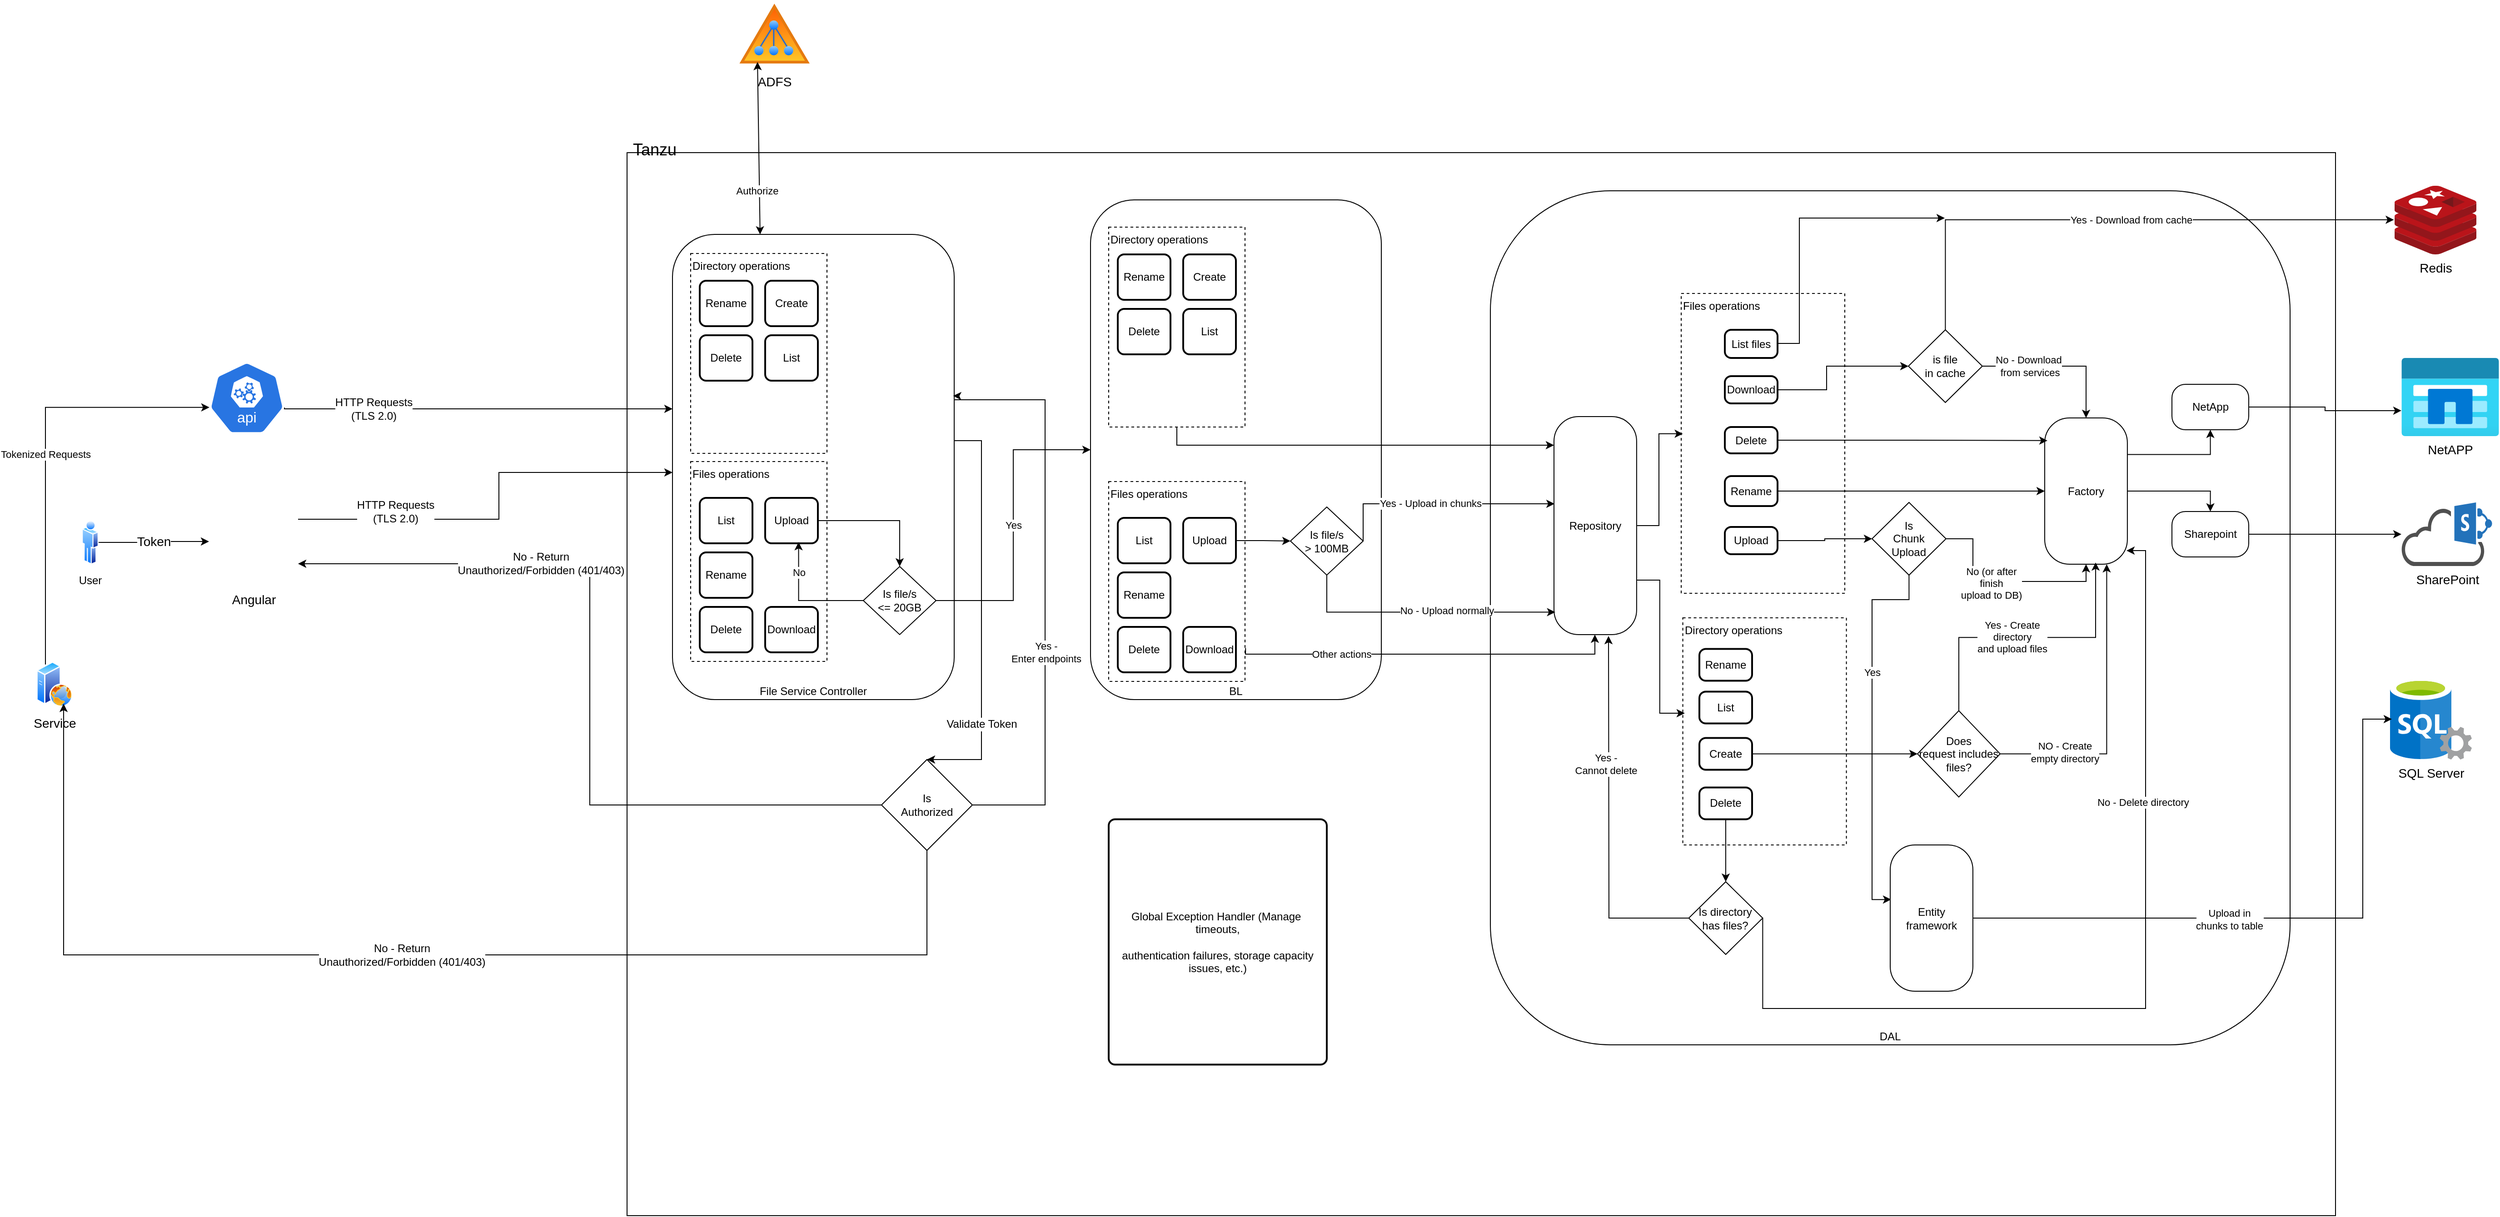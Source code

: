 <mxfile version="26.0.16">
  <diagram name="Page-1" id="DkCKMyg1tVyzqoW7HSBp">
    <mxGraphModel dx="2524" dy="746" grid="1" gridSize="10" guides="1" tooltips="1" connect="1" arrows="1" fold="1" page="1" pageScale="1" pageWidth="850" pageHeight="1100" math="0" shadow="0">
      <root>
        <mxCell id="0" />
        <mxCell id="1" parent="0" />
        <mxCell id="CK9umGI7x9kUIgqdE483-122" value="" style="rounded=0;whiteSpace=wrap;html=1;fillColor=none;" parent="1" vertex="1">
          <mxGeometry x="180" y="168" width="1880" height="1170" as="geometry" />
        </mxCell>
        <mxCell id="cBA7sRYi_IcgjNRqiYrO-47" value="BL" style="rounded=1;whiteSpace=wrap;html=1;verticalAlign=bottom;" parent="1" vertex="1">
          <mxGeometry x="690" y="220" width="320" height="550" as="geometry" />
        </mxCell>
        <mxCell id="cBA7sRYi_IcgjNRqiYrO-193" value="Files operations" style="rounded=0;whiteSpace=wrap;html=1;dashed=1;align=left;verticalAlign=top;" parent="1" vertex="1">
          <mxGeometry x="710" y="530" width="150" height="220" as="geometry" />
        </mxCell>
        <mxCell id="cBA7sRYi_IcgjNRqiYrO-1" value="&lt;font style=&quot;font-size: 14px;&quot;&gt;Redis&lt;/font&gt;" style="image;sketch=0;aspect=fixed;html=1;points=[];align=center;fontSize=12;image=img/lib/mscae/Cache_Redis_Product.svg;" parent="1" vertex="1">
          <mxGeometry x="2125" y="204.4" width="90" height="75.6" as="geometry" />
        </mxCell>
        <mxCell id="cBA7sRYi_IcgjNRqiYrO-2" value="&lt;font style=&quot;font-size: 14px;&quot;&gt;SQL Server&lt;/font&gt;" style="image;sketch=0;aspect=fixed;html=1;points=[];align=center;fontSize=12;image=img/lib/mscae/SQL_Servers.svg;" parent="1" vertex="1">
          <mxGeometry x="2120" y="746" width="90" height="90" as="geometry" />
        </mxCell>
        <mxCell id="cBA7sRYi_IcgjNRqiYrO-3" value="&lt;font style=&quot;font-size: 14px;&quot;&gt;SharePoint&lt;/font&gt;" style="sketch=0;pointerEvents=1;shadow=0;dashed=0;html=1;strokeColor=none;fillColor=#505050;labelPosition=center;verticalLabelPosition=bottom;outlineConnect=0;verticalAlign=top;align=center;shape=mxgraph.office.clouds.cloud_sharepoint;" parent="1" vertex="1">
          <mxGeometry x="2132.5" y="553" width="100" height="70" as="geometry" />
        </mxCell>
        <mxCell id="cBA7sRYi_IcgjNRqiYrO-4" value="&lt;font style=&quot;font-size: 14px;&quot;&gt;NetAPP&lt;/font&gt;" style="image;aspect=fixed;html=1;points=[];align=center;fontSize=12;image=img/lib/azure2/storage/Azure_NetApp_Files.svg;" parent="1" vertex="1">
          <mxGeometry x="2132.5" y="394" width="107.5" height="86" as="geometry" />
        </mxCell>
        <mxCell id="cBA7sRYi_IcgjNRqiYrO-5" value="&lt;font style=&quot;font-size: 14px;&quot;&gt;ADFS&lt;/font&gt;" style="image;aspect=fixed;perimeter=ellipsePerimeter;html=1;align=center;shadow=0;dashed=0;spacingTop=3;image=img/lib/active_directory/active_directory.svg;" parent="1" vertex="1">
          <mxGeometry x="300" width="84.71" height="72" as="geometry" />
        </mxCell>
        <mxCell id="CK9umGI7x9kUIgqdE483-131" style="edgeStyle=orthogonalEdgeStyle;rounded=0;orthogonalLoop=1;jettySize=auto;html=1;exitX=1;exitY=0.25;exitDx=0;exitDy=0;" parent="1" source="cBA7sRYi_IcgjNRqiYrO-6" target="cBA7sRYi_IcgjNRqiYrO-28" edge="1">
          <mxGeometry relative="1" as="geometry">
            <Array as="points">
              <mxPoint x="39" y="572" />
              <mxPoint x="39" y="520" />
            </Array>
          </mxGeometry>
        </mxCell>
        <mxCell id="CK9umGI7x9kUIgqdE483-132" value="&lt;span style=&quot;font-size: 12px;&quot;&gt;HTTP Requests&lt;/span&gt;&lt;br style=&quot;font-size: 12px;&quot;&gt;&lt;span style=&quot;font-size: 12px;&quot;&gt;(TLS 2.0)&lt;/span&gt;" style="edgeLabel;html=1;align=center;verticalAlign=middle;resizable=0;points=[];" parent="CK9umGI7x9kUIgqdE483-131" vertex="1" connectable="0">
          <mxGeometry x="-0.664" y="2" relative="1" as="geometry">
            <mxPoint x="29" y="-7" as="offset" />
          </mxGeometry>
        </mxCell>
        <mxCell id="cBA7sRYi_IcgjNRqiYrO-6" value="&lt;font style=&quot;font-size: 14px;&quot;&gt;Angular&lt;/font&gt;" style="shape=image;html=1;verticalAlign=top;verticalLabelPosition=bottom;labelBackgroundColor=#ffffff;imageAspect=0;aspect=fixed;image=https://cdn0.iconfinder.com/data/icons/long-shadow-web-icons/512/angular-symbol-128.png" parent="1" vertex="1">
          <mxGeometry x="-280" y="547" width="98" height="98" as="geometry" />
        </mxCell>
        <mxCell id="cBA7sRYi_IcgjNRqiYrO-17" value="&lt;font style=&quot;font-size: 14px;&quot;&gt;Token&lt;/font&gt;" style="edgeStyle=orthogonalEdgeStyle;rounded=0;orthogonalLoop=1;jettySize=auto;html=1;" parent="1" source="cBA7sRYi_IcgjNRqiYrO-13" target="cBA7sRYi_IcgjNRqiYrO-6" edge="1">
          <mxGeometry relative="1" as="geometry" />
        </mxCell>
        <mxCell id="cBA7sRYi_IcgjNRqiYrO-13" value="User" style="image;aspect=fixed;perimeter=ellipsePerimeter;html=1;align=center;shadow=0;dashed=0;spacingTop=3;image=img/lib/active_directory/user.svg;" parent="1" vertex="1">
          <mxGeometry x="-420" y="572" width="18.5" height="50" as="geometry" />
        </mxCell>
        <mxCell id="cBA7sRYi_IcgjNRqiYrO-24" value="&lt;font style=&quot;font-size: 14px;&quot;&gt;Service&lt;/font&gt;" style="image;aspect=fixed;perimeter=ellipsePerimeter;html=1;align=center;shadow=0;dashed=0;spacingTop=3;image=img/lib/active_directory/web_server.svg;" parent="1" vertex="1">
          <mxGeometry x="-470" y="728" width="40" height="50" as="geometry" />
        </mxCell>
        <mxCell id="cBA7sRYi_IcgjNRqiYrO-45" value="&lt;font style=&quot;font-size: 12px;&quot;&gt;Validate Token&lt;/font&gt;" style="edgeStyle=orthogonalEdgeStyle;rounded=0;orthogonalLoop=1;jettySize=auto;html=1;exitX=1;exitY=0.5;exitDx=0;exitDy=0;entryX=0.5;entryY=0;entryDx=0;entryDy=0;" parent="1" source="cBA7sRYi_IcgjNRqiYrO-28" target="cBA7sRYi_IcgjNRqiYrO-43" edge="1">
          <mxGeometry x="0.579" relative="1" as="geometry">
            <Array as="points">
              <mxPoint x="570" y="485" />
              <mxPoint x="570" y="836" />
            </Array>
            <mxPoint as="offset" />
          </mxGeometry>
        </mxCell>
        <mxCell id="cBA7sRYi_IcgjNRqiYrO-28" value="File Service Controller" style="rounded=1;whiteSpace=wrap;html=1;verticalAlign=bottom;" parent="1" vertex="1">
          <mxGeometry x="230" y="258" width="310" height="512" as="geometry" />
        </mxCell>
        <mxCell id="cBA7sRYi_IcgjNRqiYrO-39" value="Authorize" style="endArrow=classic;startArrow=classic;html=1;rounded=0;entryX=0.25;entryY=1;entryDx=0;entryDy=0;exitX=0.311;exitY=0;exitDx=0;exitDy=0;exitPerimeter=0;" parent="1" source="cBA7sRYi_IcgjNRqiYrO-28" target="cBA7sRYi_IcgjNRqiYrO-5" edge="1">
          <mxGeometry x="-0.494" y="3" width="50" height="50" relative="1" as="geometry">
            <mxPoint x="420" y="390" as="sourcePoint" />
            <mxPoint x="470" y="340" as="targetPoint" />
            <mxPoint as="offset" />
          </mxGeometry>
        </mxCell>
        <mxCell id="cBA7sRYi_IcgjNRqiYrO-51" style="edgeStyle=orthogonalEdgeStyle;rounded=0;orthogonalLoop=1;jettySize=auto;html=1;exitX=0.5;exitY=1;exitDx=0;exitDy=0;" parent="1" source="cBA7sRYi_IcgjNRqiYrO-43" target="cBA7sRYi_IcgjNRqiYrO-24" edge="1">
          <mxGeometry relative="1" as="geometry">
            <Array as="points">
              <mxPoint x="510" y="1051" />
              <mxPoint x="-440" y="1051" />
            </Array>
            <mxPoint x="530" y="950.5" as="sourcePoint" />
            <mxPoint x="-440" y="988.5" as="targetPoint" />
          </mxGeometry>
        </mxCell>
        <mxCell id="cBA7sRYi_IcgjNRqiYrO-52" value="&lt;font style=&quot;font-size: 12px;&quot;&gt;No - Return &lt;br&gt;Unauthorized/Forbidden (401/403)&lt;/font&gt;" style="edgeLabel;html=1;align=center;verticalAlign=middle;resizable=0;points=[];" parent="cBA7sRYi_IcgjNRqiYrO-51" vertex="1" connectable="0">
          <mxGeometry x="-0.086" relative="1" as="geometry">
            <mxPoint x="-80" as="offset" />
          </mxGeometry>
        </mxCell>
        <mxCell id="cBA7sRYi_IcgjNRqiYrO-113" style="edgeStyle=orthogonalEdgeStyle;rounded=0;orthogonalLoop=1;jettySize=auto;html=1;exitX=1;exitY=0.5;exitDx=0;exitDy=0;entryX=0.996;entryY=0.347;entryDx=0;entryDy=0;entryPerimeter=0;" parent="1" source="cBA7sRYi_IcgjNRqiYrO-43" target="cBA7sRYi_IcgjNRqiYrO-28" edge="1">
          <mxGeometry relative="1" as="geometry">
            <Array as="points">
              <mxPoint x="640" y="886" />
              <mxPoint x="640" y="440" />
              <mxPoint x="540" y="440" />
              <mxPoint x="540" y="436" />
            </Array>
          </mxGeometry>
        </mxCell>
        <mxCell id="cBA7sRYi_IcgjNRqiYrO-114" value="Yes - &lt;br&gt;Enter endpoints" style="edgeLabel;html=1;align=center;verticalAlign=middle;resizable=0;points=[];" parent="cBA7sRYi_IcgjNRqiYrO-113" vertex="1" connectable="0">
          <mxGeometry x="-0.214" y="-1" relative="1" as="geometry">
            <mxPoint as="offset" />
          </mxGeometry>
        </mxCell>
        <mxCell id="CK9umGI7x9kUIgqdE483-129" style="edgeStyle=orthogonalEdgeStyle;rounded=0;orthogonalLoop=1;jettySize=auto;html=1;exitX=0;exitY=0.5;exitDx=0;exitDy=0;entryX=1;entryY=0.75;entryDx=0;entryDy=0;" parent="1" source="cBA7sRYi_IcgjNRqiYrO-43" target="cBA7sRYi_IcgjNRqiYrO-6" edge="1">
          <mxGeometry relative="1" as="geometry" />
        </mxCell>
        <mxCell id="CK9umGI7x9kUIgqdE483-130" value="&lt;span style=&quot;font-size: 12px;&quot;&gt;No - Return&lt;/span&gt;&lt;br style=&quot;font-size: 12px;&quot;&gt;&lt;span style=&quot;font-size: 12px;&quot;&gt;Unauthorized/Forbidden (401/403)&lt;/span&gt;" style="edgeLabel;html=1;align=center;verticalAlign=middle;resizable=0;points=[];" parent="CK9umGI7x9kUIgqdE483-129" vertex="1" connectable="0">
          <mxGeometry x="0.403" y="5" relative="1" as="geometry">
            <mxPoint x="-4" y="-6" as="offset" />
          </mxGeometry>
        </mxCell>
        <mxCell id="cBA7sRYi_IcgjNRqiYrO-43" value="Is &lt;br&gt;Authorized" style="rhombus;whiteSpace=wrap;html=1;" parent="1" vertex="1">
          <mxGeometry x="460" y="836" width="100" height="100" as="geometry" />
        </mxCell>
        <mxCell id="cBA7sRYi_IcgjNRqiYrO-59" value="DAL" style="rounded=1;whiteSpace=wrap;html=1;verticalAlign=bottom;" parent="1" vertex="1">
          <mxGeometry x="1130" y="210" width="880" height="940" as="geometry" />
        </mxCell>
        <mxCell id="cBA7sRYi_IcgjNRqiYrO-63" style="edgeStyle=orthogonalEdgeStyle;rounded=0;orthogonalLoop=1;jettySize=auto;html=1;exitX=0;exitY=0.5;exitDx=0;exitDy=0;entryX=0.5;entryY=1;entryDx=0;entryDy=0;" parent="1" edge="1">
          <mxGeometry relative="1" as="geometry">
            <mxPoint x="879.04" y="650" as="sourcePoint" />
          </mxGeometry>
        </mxCell>
        <mxCell id="cBA7sRYi_IcgjNRqiYrO-65" style="edgeStyle=orthogonalEdgeStyle;rounded=0;orthogonalLoop=1;jettySize=auto;html=1;" parent="1" edge="1">
          <mxGeometry relative="1" as="geometry">
            <mxPoint x="970" y="650.034" as="sourcePoint" />
            <Array as="points">
              <mxPoint x="1015" y="650" />
            </Array>
          </mxGeometry>
        </mxCell>
        <mxCell id="cBA7sRYi_IcgjNRqiYrO-75" style="edgeStyle=orthogonalEdgeStyle;rounded=0;orthogonalLoop=1;jettySize=auto;html=1;entryX=1;entryY=0.5;entryDx=0;entryDy=0;" parent="1" edge="1">
          <mxGeometry relative="1" as="geometry">
            <mxPoint x="1015.517" y="539" as="sourcePoint" />
          </mxGeometry>
        </mxCell>
        <mxCell id="cBA7sRYi_IcgjNRqiYrO-76" style="edgeStyle=orthogonalEdgeStyle;rounded=0;orthogonalLoop=1;jettySize=auto;html=1;entryX=0;entryY=0.5;entryDx=0;entryDy=0;" parent="1" edge="1">
          <mxGeometry relative="1" as="geometry">
            <mxPoint x="833.586" y="539" as="sourcePoint" />
          </mxGeometry>
        </mxCell>
        <mxCell id="cBA7sRYi_IcgjNRqiYrO-69" style="edgeStyle=orthogonalEdgeStyle;rounded=0;orthogonalLoop=1;jettySize=auto;html=1;exitX=0.995;exitY=0.63;exitDx=0;exitDy=0;exitPerimeter=0;" parent="1" source="cBA7sRYi_IcgjNRqiYrO-72" target="cBA7sRYi_IcgjNRqiYrO-28" edge="1">
          <mxGeometry relative="1" as="geometry">
            <mxPoint x="153.2" y="460.862" as="sourcePoint" />
            <Array as="points">
              <mxPoint x="-197" y="450" />
            </Array>
          </mxGeometry>
        </mxCell>
        <mxCell id="cBA7sRYi_IcgjNRqiYrO-71" value="&lt;span style=&quot;font-size: 12px;&quot;&gt;HTTP Requests &lt;br&gt;(TLS 2.0)&lt;/span&gt;" style="edgeLabel;html=1;align=center;verticalAlign=middle;resizable=0;points=[];" parent="cBA7sRYi_IcgjNRqiYrO-69" vertex="1" connectable="0">
          <mxGeometry x="-0.276" relative="1" as="geometry">
            <mxPoint x="-56" as="offset" />
          </mxGeometry>
        </mxCell>
        <mxCell id="cBA7sRYi_IcgjNRqiYrO-70" value="Tokenized Requests" style="edgeStyle=orthogonalEdgeStyle;rounded=0;orthogonalLoop=1;jettySize=auto;html=1;entryX=0.005;entryY=0.63;entryDx=0;entryDy=0;entryPerimeter=0;" parent="1" source="cBA7sRYi_IcgjNRqiYrO-24" target="cBA7sRYi_IcgjNRqiYrO-72" edge="1">
          <mxGeometry relative="1" as="geometry">
            <mxPoint x="-230" y="448.016" as="targetPoint" />
            <Array as="points">
              <mxPoint x="-460" y="448" />
            </Array>
          </mxGeometry>
        </mxCell>
        <mxCell id="cBA7sRYi_IcgjNRqiYrO-72" value="" style="aspect=fixed;sketch=0;html=1;dashed=0;whitespace=wrap;verticalLabelPosition=bottom;verticalAlign=top;fillColor=#2875E2;strokeColor=#ffffff;points=[[0.005,0.63,0],[0.1,0.2,0],[0.9,0.2,0],[0.5,0,0],[0.995,0.63,0],[0.72,0.99,0],[0.5,1,0],[0.28,0.99,0]];shape=mxgraph.kubernetes.icon2;kubernetesLabel=1;prIcon=api" parent="1" vertex="1">
          <mxGeometry x="-280" y="398" width="83.33" height="80" as="geometry" />
        </mxCell>
        <mxCell id="cBA7sRYi_IcgjNRqiYrO-237" style="edgeStyle=orthogonalEdgeStyle;rounded=0;orthogonalLoop=1;jettySize=auto;html=1;entryX=0;entryY=0.5;entryDx=0;entryDy=0;" parent="1" source="cBA7sRYi_IcgjNRqiYrO-95" target="cBA7sRYi_IcgjNRqiYrO-99" edge="1">
          <mxGeometry relative="1" as="geometry" />
        </mxCell>
        <mxCell id="cBA7sRYi_IcgjNRqiYrO-95" value="Upload" style="rounded=1;whiteSpace=wrap;html=1;absoluteArcSize=1;arcSize=14;strokeWidth=2;" parent="1" vertex="1">
          <mxGeometry x="792" y="570" width="58" height="50" as="geometry" />
        </mxCell>
        <mxCell id="cBA7sRYi_IcgjNRqiYrO-196" style="edgeStyle=orthogonalEdgeStyle;rounded=0;orthogonalLoop=1;jettySize=auto;html=1;exitX=1;exitY=0.5;exitDx=0;exitDy=0;entryX=0.007;entryY=0.4;entryDx=0;entryDy=0;entryPerimeter=0;" parent="1" source="cBA7sRYi_IcgjNRqiYrO-99" target="cBA7sRYi_IcgjNRqiYrO-111" edge="1">
          <mxGeometry relative="1" as="geometry">
            <Array as="points">
              <mxPoint x="1201" y="554" />
            </Array>
          </mxGeometry>
        </mxCell>
        <mxCell id="cBA7sRYi_IcgjNRqiYrO-197" value="Yes - Upload in chunks" style="edgeLabel;html=1;align=center;verticalAlign=middle;resizable=0;points=[];" parent="cBA7sRYi_IcgjNRqiYrO-196" vertex="1" connectable="0">
          <mxGeometry x="-0.526" y="2" relative="1" as="geometry">
            <mxPoint x="55" y="1" as="offset" />
          </mxGeometry>
        </mxCell>
        <mxCell id="cBA7sRYi_IcgjNRqiYrO-99" value="Is file/s &lt;br&gt;&amp;gt; 100MB" style="rhombus;whiteSpace=wrap;html=1;" parent="1" vertex="1">
          <mxGeometry x="910" y="558" width="80" height="75" as="geometry" />
        </mxCell>
        <mxCell id="cBA7sRYi_IcgjNRqiYrO-103" value="&lt;font style=&quot;font-size: 18px;&quot;&gt;Tanzu&lt;/font&gt;" style="text;html=1;align=center;verticalAlign=middle;resizable=0;points=[];autosize=1;strokeColor=none;fillColor=none;" parent="1" vertex="1">
          <mxGeometry x="175" y="145" width="70" height="40" as="geometry" />
        </mxCell>
        <mxCell id="cBA7sRYi_IcgjNRqiYrO-111" value="Repository" style="rounded=1;whiteSpace=wrap;html=1;arcSize=30;" parent="1" vertex="1">
          <mxGeometry x="1200" y="458.5" width="90.96" height="240" as="geometry" />
        </mxCell>
        <mxCell id="cBA7sRYi_IcgjNRqiYrO-123" value="Download" style="rounded=1;whiteSpace=wrap;html=1;absoluteArcSize=1;arcSize=14;strokeWidth=2;" parent="1" vertex="1">
          <mxGeometry x="792" y="690" width="58" height="50" as="geometry" />
        </mxCell>
        <mxCell id="cBA7sRYi_IcgjNRqiYrO-124" value="List" style="rounded=1;whiteSpace=wrap;html=1;absoluteArcSize=1;arcSize=14;strokeWidth=2;" parent="1" vertex="1">
          <mxGeometry x="720" y="570" width="58" height="50" as="geometry" />
        </mxCell>
        <mxCell id="cBA7sRYi_IcgjNRqiYrO-125" value="Rename" style="rounded=1;whiteSpace=wrap;html=1;absoluteArcSize=1;arcSize=14;strokeWidth=2;" parent="1" vertex="1">
          <mxGeometry x="720" y="630" width="58" height="50" as="geometry" />
        </mxCell>
        <mxCell id="cBA7sRYi_IcgjNRqiYrO-126" value="Delete" style="rounded=1;whiteSpace=wrap;html=1;absoluteArcSize=1;arcSize=14;strokeWidth=2;" parent="1" vertex="1">
          <mxGeometry x="720" y="690" width="58" height="50" as="geometry" />
        </mxCell>
        <mxCell id="cBA7sRYi_IcgjNRqiYrO-129" style="edgeStyle=orthogonalEdgeStyle;rounded=0;orthogonalLoop=1;jettySize=auto;html=1;exitX=1.004;exitY=0.833;exitDx=0;exitDy=0;exitPerimeter=0;" parent="1" source="cBA7sRYi_IcgjNRqiYrO-193" target="cBA7sRYi_IcgjNRqiYrO-111" edge="1">
          <mxGeometry relative="1" as="geometry">
            <mxPoint x="970" y="740" as="sourcePoint" />
            <mxPoint x="1160" y="680" as="targetPoint" />
            <Array as="points">
              <mxPoint x="861" y="720" />
              <mxPoint x="1245" y="720" />
            </Array>
          </mxGeometry>
        </mxCell>
        <mxCell id="cBA7sRYi_IcgjNRqiYrO-130" value="Other actions" style="edgeLabel;html=1;align=center;verticalAlign=middle;resizable=0;points=[];" parent="cBA7sRYi_IcgjNRqiYrO-129" vertex="1" connectable="0">
          <mxGeometry x="-0.589" y="-1" relative="1" as="geometry">
            <mxPoint x="27" y="-1" as="offset" />
          </mxGeometry>
        </mxCell>
        <mxCell id="cBA7sRYi_IcgjNRqiYrO-240" style="edgeStyle=orthogonalEdgeStyle;rounded=0;orthogonalLoop=1;jettySize=auto;html=1;" parent="1" source="cBA7sRYi_IcgjNRqiYrO-200" target="cBA7sRYi_IcgjNRqiYrO-111" edge="1">
          <mxGeometry relative="1" as="geometry">
            <Array as="points">
              <mxPoint x="785" y="490" />
            </Array>
          </mxGeometry>
        </mxCell>
        <mxCell id="cBA7sRYi_IcgjNRqiYrO-200" value="Directory operations" style="rounded=0;whiteSpace=wrap;html=1;dashed=1;align=left;verticalAlign=top;" parent="1" vertex="1">
          <mxGeometry x="710" y="250" width="150" height="220" as="geometry" />
        </mxCell>
        <mxCell id="cBA7sRYi_IcgjNRqiYrO-201" value="Create" style="rounded=1;whiteSpace=wrap;html=1;absoluteArcSize=1;arcSize=14;strokeWidth=2;" parent="1" vertex="1">
          <mxGeometry x="792" y="280" width="58" height="50" as="geometry" />
        </mxCell>
        <mxCell id="cBA7sRYi_IcgjNRqiYrO-203" value="List" style="rounded=1;whiteSpace=wrap;html=1;absoluteArcSize=1;arcSize=14;strokeWidth=2;" parent="1" vertex="1">
          <mxGeometry x="792" y="340" width="58" height="50" as="geometry" />
        </mxCell>
        <mxCell id="cBA7sRYi_IcgjNRqiYrO-204" value="Rename" style="rounded=1;whiteSpace=wrap;html=1;absoluteArcSize=1;arcSize=14;strokeWidth=2;" parent="1" vertex="1">
          <mxGeometry x="720" y="280" width="58" height="50" as="geometry" />
        </mxCell>
        <mxCell id="cBA7sRYi_IcgjNRqiYrO-205" value="Delete" style="rounded=1;whiteSpace=wrap;html=1;absoluteArcSize=1;arcSize=14;strokeWidth=2;" parent="1" vertex="1">
          <mxGeometry x="720" y="340" width="58" height="50" as="geometry" />
        </mxCell>
        <mxCell id="CK9umGI7x9kUIgqdE483-1" value="Global Exception Handler (Manage&amp;nbsp; timeouts,&lt;br/&gt;&lt;br&gt;authentication failures, storage capacity issues, etc.)" style="rounded=1;whiteSpace=wrap;html=1;absoluteArcSize=1;arcSize=14;strokeWidth=2;" parent="1" vertex="1">
          <mxGeometry x="710" y="901.75" width="240" height="270" as="geometry" />
        </mxCell>
        <mxCell id="CK9umGI7x9kUIgqdE483-50" style="edgeStyle=orthogonalEdgeStyle;rounded=0;orthogonalLoop=1;jettySize=auto;html=1;exitX=0.5;exitY=1;exitDx=0;exitDy=0;entryX=0.015;entryY=0.897;entryDx=0;entryDy=0;entryPerimeter=0;" parent="1" source="cBA7sRYi_IcgjNRqiYrO-99" target="cBA7sRYi_IcgjNRqiYrO-111" edge="1">
          <mxGeometry relative="1" as="geometry">
            <Array as="points">
              <mxPoint x="950" y="674" />
            </Array>
          </mxGeometry>
        </mxCell>
        <mxCell id="CK9umGI7x9kUIgqdE483-51" value="No - Upload normally" style="edgeLabel;html=1;align=center;verticalAlign=middle;resizable=0;points=[];" parent="CK9umGI7x9kUIgqdE483-50" vertex="1" connectable="0">
          <mxGeometry x="0.182" y="2" relative="1" as="geometry">
            <mxPoint as="offset" />
          </mxGeometry>
        </mxCell>
        <mxCell id="CK9umGI7x9kUIgqdE483-52" value="Directory operations" style="rounded=0;whiteSpace=wrap;html=1;dashed=1;align=left;verticalAlign=top;" parent="1" vertex="1">
          <mxGeometry x="1341.78" y="680" width="180" height="250" as="geometry" />
        </mxCell>
        <mxCell id="CK9umGI7x9kUIgqdE483-110" style="edgeStyle=orthogonalEdgeStyle;rounded=0;orthogonalLoop=1;jettySize=auto;html=1;exitX=1;exitY=0.5;exitDx=0;exitDy=0;entryX=0;entryY=0.5;entryDx=0;entryDy=0;" parent="1" source="CK9umGI7x9kUIgqdE483-53" target="CK9umGI7x9kUIgqdE483-109" edge="1">
          <mxGeometry relative="1" as="geometry" />
        </mxCell>
        <mxCell id="CK9umGI7x9kUIgqdE483-53" value="Create" style="rounded=1;whiteSpace=wrap;html=1;absoluteArcSize=1;arcSize=14;strokeWidth=2;flipV=0;flipH=1;" parent="1" vertex="1">
          <mxGeometry x="1359.99" y="812.25" width="58" height="35" as="geometry" />
        </mxCell>
        <mxCell id="CK9umGI7x9kUIgqdE483-54" value="List" style="rounded=1;whiteSpace=wrap;html=1;absoluteArcSize=1;arcSize=14;strokeWidth=2;flipV=1;flipH=1;" parent="1" vertex="1">
          <mxGeometry x="1359.99" y="761.25" width="58" height="35" as="geometry" />
        </mxCell>
        <mxCell id="CK9umGI7x9kUIgqdE483-55" value="Rename" style="rounded=1;whiteSpace=wrap;html=1;absoluteArcSize=1;arcSize=14;strokeWidth=2;flipV=1;flipH=1;" parent="1" vertex="1">
          <mxGeometry x="1359.99" y="714.25" width="58" height="35" as="geometry" />
        </mxCell>
        <mxCell id="CK9umGI7x9kUIgqdE483-117" style="edgeStyle=orthogonalEdgeStyle;rounded=0;orthogonalLoop=1;jettySize=auto;html=1;exitX=0.5;exitY=1;exitDx=0;exitDy=0;entryX=0.5;entryY=0;entryDx=0;entryDy=0;" parent="1" source="CK9umGI7x9kUIgqdE483-56" target="CK9umGI7x9kUIgqdE483-115" edge="1">
          <mxGeometry relative="1" as="geometry" />
        </mxCell>
        <mxCell id="CK9umGI7x9kUIgqdE483-56" value="Delete" style="rounded=1;whiteSpace=wrap;html=1;absoluteArcSize=1;arcSize=14;strokeWidth=2;flipV=0;flipH=1;" parent="1" vertex="1">
          <mxGeometry x="1359.99" y="866.75" width="58" height="35" as="geometry" />
        </mxCell>
        <mxCell id="CK9umGI7x9kUIgqdE483-57" value="Files operations" style="rounded=0;whiteSpace=wrap;html=1;dashed=1;align=left;verticalAlign=top;" parent="1" vertex="1">
          <mxGeometry x="1340" y="323" width="180" height="330" as="geometry" />
        </mxCell>
        <mxCell id="CK9umGI7x9kUIgqdE483-58" value="Delete" style="rounded=1;whiteSpace=wrap;html=1;absoluteArcSize=1;arcSize=14;strokeWidth=2;" parent="1" vertex="1">
          <mxGeometry x="1388.01" y="470" width="58" height="29" as="geometry" />
        </mxCell>
        <mxCell id="CK9umGI7x9kUIgqdE483-91" style="edgeStyle=orthogonalEdgeStyle;rounded=0;orthogonalLoop=1;jettySize=auto;html=1;exitX=1;exitY=0.5;exitDx=0;exitDy=0;entryX=0;entryY=0.5;entryDx=0;entryDy=0;" parent="1" source="CK9umGI7x9kUIgqdE483-59" target="CK9umGI7x9kUIgqdE483-92" edge="1">
          <mxGeometry relative="1" as="geometry">
            <mxPoint x="1570" y="595" as="targetPoint" />
          </mxGeometry>
        </mxCell>
        <mxCell id="CK9umGI7x9kUIgqdE483-59" value="Upload" style="rounded=1;whiteSpace=wrap;html=1;absoluteArcSize=1;arcSize=14;strokeWidth=2;" parent="1" vertex="1">
          <mxGeometry x="1388.01" y="580" width="58" height="30" as="geometry" />
        </mxCell>
        <mxCell id="CK9umGI7x9kUIgqdE483-90" style="edgeStyle=orthogonalEdgeStyle;rounded=0;orthogonalLoop=1;jettySize=auto;html=1;entryX=0;entryY=0.5;entryDx=0;entryDy=0;" parent="1" source="CK9umGI7x9kUIgqdE483-60" target="CK9umGI7x9kUIgqdE483-63" edge="1">
          <mxGeometry relative="1" as="geometry" />
        </mxCell>
        <mxCell id="CK9umGI7x9kUIgqdE483-60" value="Rename" style="rounded=1;whiteSpace=wrap;html=1;absoluteArcSize=1;arcSize=14;strokeWidth=2;" parent="1" vertex="1">
          <mxGeometry x="1388.01" y="524" width="58" height="33" as="geometry" />
        </mxCell>
        <mxCell id="CK9umGI7x9kUIgqdE483-61" value="List files" style="rounded=1;whiteSpace=wrap;html=1;absoluteArcSize=1;arcSize=14;strokeWidth=2;" parent="1" vertex="1">
          <mxGeometry x="1388.01" y="363" width="58" height="31" as="geometry" />
        </mxCell>
        <mxCell id="CK9umGI7x9kUIgqdE483-86" style="edgeStyle=orthogonalEdgeStyle;rounded=0;orthogonalLoop=1;jettySize=auto;html=1;entryX=0;entryY=0.5;entryDx=0;entryDy=0;" parent="1" source="CK9umGI7x9kUIgqdE483-62" target="CK9umGI7x9kUIgqdE483-81" edge="1">
          <mxGeometry relative="1" as="geometry">
            <Array as="points">
              <mxPoint x="1500" y="429" />
              <mxPoint x="1500" y="403" />
            </Array>
          </mxGeometry>
        </mxCell>
        <mxCell id="CK9umGI7x9kUIgqdE483-62" value="Download" style="rounded=1;whiteSpace=wrap;html=1;absoluteArcSize=1;arcSize=14;strokeWidth=2;" parent="1" vertex="1">
          <mxGeometry x="1388.01" y="414" width="58" height="30" as="geometry" />
        </mxCell>
        <mxCell id="CK9umGI7x9kUIgqdE483-101" style="edgeStyle=orthogonalEdgeStyle;rounded=0;orthogonalLoop=1;jettySize=auto;html=1;exitX=1;exitY=0.25;exitDx=0;exitDy=0;entryX=0.5;entryY=1;entryDx=0;entryDy=0;" parent="1" source="CK9umGI7x9kUIgqdE483-63" target="CK9umGI7x9kUIgqdE483-99" edge="1">
          <mxGeometry relative="1" as="geometry" />
        </mxCell>
        <mxCell id="CK9umGI7x9kUIgqdE483-102" style="edgeStyle=orthogonalEdgeStyle;rounded=0;orthogonalLoop=1;jettySize=auto;html=1;exitX=1;exitY=0.5;exitDx=0;exitDy=0;entryX=0.5;entryY=0;entryDx=0;entryDy=0;" parent="1" source="CK9umGI7x9kUIgqdE483-63" target="CK9umGI7x9kUIgqdE483-100" edge="1">
          <mxGeometry relative="1" as="geometry" />
        </mxCell>
        <mxCell id="CK9umGI7x9kUIgqdE483-63" value="Factory" style="rounded=1;whiteSpace=wrap;html=1;arcSize=30;" parent="1" vertex="1">
          <mxGeometry x="1740" y="460" width="90.96" height="161" as="geometry" />
        </mxCell>
        <mxCell id="CK9umGI7x9kUIgqdE483-66" style="edgeStyle=orthogonalEdgeStyle;rounded=0;orthogonalLoop=1;jettySize=auto;html=1;exitX=0.5;exitY=1;exitDx=0;exitDy=0;" parent="1" source="CK9umGI7x9kUIgqdE483-61" target="CK9umGI7x9kUIgqdE483-61" edge="1">
          <mxGeometry relative="1" as="geometry" />
        </mxCell>
        <mxCell id="CK9umGI7x9kUIgqdE483-80" style="edgeStyle=orthogonalEdgeStyle;rounded=0;orthogonalLoop=1;jettySize=auto;html=1;entryX=0.01;entryY=0.468;entryDx=0;entryDy=0;entryPerimeter=0;" parent="1" source="cBA7sRYi_IcgjNRqiYrO-111" target="CK9umGI7x9kUIgqdE483-57" edge="1">
          <mxGeometry relative="1" as="geometry" />
        </mxCell>
        <mxCell id="CK9umGI7x9kUIgqdE483-84" style="edgeStyle=orthogonalEdgeStyle;rounded=0;orthogonalLoop=1;jettySize=auto;html=1;" parent="1" source="CK9umGI7x9kUIgqdE483-81" target="CK9umGI7x9kUIgqdE483-63" edge="1">
          <mxGeometry relative="1" as="geometry" />
        </mxCell>
        <mxCell id="CK9umGI7x9kUIgqdE483-88" value="No - Download&lt;br&gt;&amp;nbsp;from services" style="edgeLabel;html=1;align=center;verticalAlign=middle;resizable=0;points=[];" parent="CK9umGI7x9kUIgqdE483-84" vertex="1" connectable="0">
          <mxGeometry x="-0.412" relative="1" as="geometry">
            <mxPoint as="offset" />
          </mxGeometry>
        </mxCell>
        <mxCell id="CK9umGI7x9kUIgqdE483-81" value="is file &lt;br&gt;in cache" style="rhombus;whiteSpace=wrap;html=1;" parent="1" vertex="1">
          <mxGeometry x="1590.0" y="363" width="81.37" height="80" as="geometry" />
        </mxCell>
        <mxCell id="CK9umGI7x9kUIgqdE483-87" value="Yes - Download from cache" style="edgeStyle=orthogonalEdgeStyle;rounded=0;orthogonalLoop=1;jettySize=auto;html=1;exitX=0.5;exitY=0;exitDx=0;exitDy=0;entryX=-0.009;entryY=0.496;entryDx=0;entryDy=0;entryPerimeter=0;" parent="1" source="CK9umGI7x9kUIgqdE483-81" target="cBA7sRYi_IcgjNRqiYrO-1" edge="1">
          <mxGeometry x="0.059" relative="1" as="geometry">
            <mxPoint as="offset" />
          </mxGeometry>
        </mxCell>
        <mxCell id="CK9umGI7x9kUIgqdE483-89" style="edgeStyle=orthogonalEdgeStyle;rounded=0;orthogonalLoop=1;jettySize=auto;html=1;entryX=0.033;entryY=0.155;entryDx=0;entryDy=0;entryPerimeter=0;" parent="1" source="CK9umGI7x9kUIgqdE483-58" target="CK9umGI7x9kUIgqdE483-63" edge="1">
          <mxGeometry relative="1" as="geometry" />
        </mxCell>
        <mxCell id="CK9umGI7x9kUIgqdE483-93" style="edgeStyle=orthogonalEdgeStyle;rounded=0;orthogonalLoop=1;jettySize=auto;html=1;exitX=1;exitY=0.5;exitDx=0;exitDy=0;entryX=0.5;entryY=1;entryDx=0;entryDy=0;" parent="1" source="CK9umGI7x9kUIgqdE483-92" target="CK9umGI7x9kUIgqdE483-63" edge="1">
          <mxGeometry relative="1" as="geometry">
            <Array as="points">
              <mxPoint x="1661" y="640" />
              <mxPoint x="1786" y="640" />
            </Array>
          </mxGeometry>
        </mxCell>
        <mxCell id="CK9umGI7x9kUIgqdE483-94" value="No (or after&lt;br&gt;finish&lt;br&gt;upload to DB)" style="edgeLabel;html=1;align=center;verticalAlign=middle;resizable=0;points=[];" parent="CK9umGI7x9kUIgqdE483-93" vertex="1" connectable="0">
          <mxGeometry x="-0.125" y="-2" relative="1" as="geometry">
            <mxPoint as="offset" />
          </mxGeometry>
        </mxCell>
        <mxCell id="CK9umGI7x9kUIgqdE483-95" value="Yes" style="edgeStyle=orthogonalEdgeStyle;rounded=0;orthogonalLoop=1;jettySize=auto;html=1;exitX=0.5;exitY=1;exitDx=0;exitDy=0;entryX=0.011;entryY=0.373;entryDx=0;entryDy=0;entryPerimeter=0;" parent="1" source="CK9umGI7x9kUIgqdE483-92" target="CK9umGI7x9kUIgqdE483-96" edge="1">
          <mxGeometry x="-0.295" relative="1" as="geometry">
            <mxPoint x="1650" y="850" as="targetPoint" />
            <Array as="points">
              <mxPoint x="1591" y="660" />
              <mxPoint x="1550" y="660" />
              <mxPoint x="1550" y="990" />
            </Array>
            <mxPoint as="offset" />
          </mxGeometry>
        </mxCell>
        <mxCell id="CK9umGI7x9kUIgqdE483-92" value="Is &lt;br&gt;Chunk &lt;br&gt;Upload" style="rhombus;whiteSpace=wrap;html=1;" parent="1" vertex="1">
          <mxGeometry x="1550.0" y="553" width="81.37" height="80" as="geometry" />
        </mxCell>
        <mxCell id="CK9umGI7x9kUIgqdE483-96" value="Entity framework" style="rounded=1;whiteSpace=wrap;html=1;arcSize=30;" parent="1" vertex="1">
          <mxGeometry x="1570" y="930" width="90.96" height="161" as="geometry" />
        </mxCell>
        <mxCell id="CK9umGI7x9kUIgqdE483-97" style="edgeStyle=orthogonalEdgeStyle;rounded=0;orthogonalLoop=1;jettySize=auto;html=1;exitX=1;exitY=0.5;exitDx=0;exitDy=0;entryX=0.022;entryY=0.506;entryDx=0;entryDy=0;entryPerimeter=0;" parent="1" source="CK9umGI7x9kUIgqdE483-96" target="cBA7sRYi_IcgjNRqiYrO-2" edge="1">
          <mxGeometry relative="1" as="geometry">
            <Array as="points">
              <mxPoint x="2090" y="1011" />
              <mxPoint x="2090" y="792" />
            </Array>
          </mxGeometry>
        </mxCell>
        <mxCell id="CK9umGI7x9kUIgqdE483-98" value="Upload in &lt;br&gt;chunks to table" style="edgeLabel;html=1;align=center;verticalAlign=middle;resizable=0;points=[];" parent="CK9umGI7x9kUIgqdE483-97" vertex="1" connectable="0">
          <mxGeometry x="-0.17" y="-1" relative="1" as="geometry">
            <mxPoint as="offset" />
          </mxGeometry>
        </mxCell>
        <mxCell id="CK9umGI7x9kUIgqdE483-99" value="NetApp" style="rounded=1;whiteSpace=wrap;html=1;arcSize=30;verticalAlign=middle;" parent="1" vertex="1">
          <mxGeometry x="1880" y="423" width="84.52" height="50" as="geometry" />
        </mxCell>
        <mxCell id="CK9umGI7x9kUIgqdE483-107" style="edgeStyle=orthogonalEdgeStyle;rounded=0;orthogonalLoop=1;jettySize=auto;html=1;" parent="1" source="CK9umGI7x9kUIgqdE483-100" target="cBA7sRYi_IcgjNRqiYrO-3" edge="1">
          <mxGeometry relative="1" as="geometry" />
        </mxCell>
        <mxCell id="CK9umGI7x9kUIgqdE483-100" value="Sharepoint" style="rounded=1;whiteSpace=wrap;html=1;arcSize=30;verticalAlign=middle;" parent="1" vertex="1">
          <mxGeometry x="1880" y="563" width="84.52" height="50" as="geometry" />
        </mxCell>
        <mxCell id="CK9umGI7x9kUIgqdE483-103" style="edgeStyle=orthogonalEdgeStyle;rounded=0;orthogonalLoop=1;jettySize=auto;html=1;entryX=0;entryY=0.674;entryDx=0;entryDy=0;entryPerimeter=0;" parent="1" source="CK9umGI7x9kUIgqdE483-99" target="cBA7sRYi_IcgjNRqiYrO-4" edge="1">
          <mxGeometry relative="1" as="geometry" />
        </mxCell>
        <mxCell id="CK9umGI7x9kUIgqdE483-108" style="edgeStyle=orthogonalEdgeStyle;rounded=0;orthogonalLoop=1;jettySize=auto;html=1;exitX=1;exitY=0.75;exitDx=0;exitDy=0;entryX=0.012;entryY=0.42;entryDx=0;entryDy=0;entryPerimeter=0;" parent="1" source="cBA7sRYi_IcgjNRqiYrO-111" target="CK9umGI7x9kUIgqdE483-52" edge="1">
          <mxGeometry relative="1" as="geometry" />
        </mxCell>
        <mxCell id="CK9umGI7x9kUIgqdE483-111" style="edgeStyle=orthogonalEdgeStyle;rounded=0;orthogonalLoop=1;jettySize=auto;html=1;entryX=0.75;entryY=1;entryDx=0;entryDy=0;" parent="1" source="CK9umGI7x9kUIgqdE483-109" target="CK9umGI7x9kUIgqdE483-63" edge="1">
          <mxGeometry relative="1" as="geometry" />
        </mxCell>
        <mxCell id="CK9umGI7x9kUIgqdE483-112" value="NO - Create&lt;br&gt;empty directory" style="edgeLabel;html=1;align=center;verticalAlign=middle;resizable=0;points=[];" parent="CK9umGI7x9kUIgqdE483-111" vertex="1" connectable="0">
          <mxGeometry x="-0.568" y="3" relative="1" as="geometry">
            <mxPoint y="1" as="offset" />
          </mxGeometry>
        </mxCell>
        <mxCell id="CK9umGI7x9kUIgqdE483-109" value="Does &lt;br&gt;request includes &lt;br&gt;files?" style="rhombus;whiteSpace=wrap;html=1;" parent="1" vertex="1">
          <mxGeometry x="1600.0" y="782.25" width="90.95" height="95" as="geometry" />
        </mxCell>
        <mxCell id="CK9umGI7x9kUIgqdE483-113" style="edgeStyle=orthogonalEdgeStyle;rounded=0;orthogonalLoop=1;jettySize=auto;html=1;exitX=0.5;exitY=0;exitDx=0;exitDy=0;entryX=0.616;entryY=0.988;entryDx=0;entryDy=0;entryPerimeter=0;" parent="1" source="CK9umGI7x9kUIgqdE483-109" target="CK9umGI7x9kUIgqdE483-63" edge="1">
          <mxGeometry relative="1" as="geometry" />
        </mxCell>
        <mxCell id="CK9umGI7x9kUIgqdE483-114" value="Yes - Create&lt;br&gt;directory&lt;br&gt;and upload files" style="edgeLabel;html=1;align=center;verticalAlign=middle;resizable=0;points=[];" parent="CK9umGI7x9kUIgqdE483-113" vertex="1" connectable="0">
          <mxGeometry x="-0.116" y="2" relative="1" as="geometry">
            <mxPoint y="1" as="offset" />
          </mxGeometry>
        </mxCell>
        <mxCell id="CK9umGI7x9kUIgqdE483-118" style="edgeStyle=orthogonalEdgeStyle;rounded=0;orthogonalLoop=1;jettySize=auto;html=1;" parent="1" source="CK9umGI7x9kUIgqdE483-115" edge="1">
          <mxGeometry relative="1" as="geometry">
            <mxPoint x="1260" y="700" as="targetPoint" />
          </mxGeometry>
        </mxCell>
        <mxCell id="CK9umGI7x9kUIgqdE483-119" value="Yes -&lt;br&gt;Cannot delete" style="edgeLabel;html=1;align=center;verticalAlign=middle;resizable=0;points=[];" parent="CK9umGI7x9kUIgqdE483-118" vertex="1" connectable="0">
          <mxGeometry x="0.292" y="3" relative="1" as="geometry">
            <mxPoint as="offset" />
          </mxGeometry>
        </mxCell>
        <mxCell id="CK9umGI7x9kUIgqdE483-115" value="Is directory has files?" style="rhombus;whiteSpace=wrap;html=1;" parent="1" vertex="1">
          <mxGeometry x="1348.31" y="970.5" width="81.37" height="80" as="geometry" />
        </mxCell>
        <mxCell id="CK9umGI7x9kUIgqdE483-120" style="edgeStyle=orthogonalEdgeStyle;rounded=0;orthogonalLoop=1;jettySize=auto;html=1;exitX=1;exitY=0.5;exitDx=0;exitDy=0;entryX=0.989;entryY=0.907;entryDx=0;entryDy=0;entryPerimeter=0;" parent="1" source="CK9umGI7x9kUIgqdE483-115" target="CK9umGI7x9kUIgqdE483-63" edge="1">
          <mxGeometry relative="1" as="geometry">
            <Array as="points">
              <mxPoint x="1430" y="1110" />
              <mxPoint x="1851" y="1110" />
              <mxPoint x="1851" y="606" />
            </Array>
          </mxGeometry>
        </mxCell>
        <mxCell id="CK9umGI7x9kUIgqdE483-121" value="No - Delete directory" style="edgeLabel;html=1;align=center;verticalAlign=middle;resizable=0;points=[];" parent="CK9umGI7x9kUIgqdE483-120" vertex="1" connectable="0">
          <mxGeometry x="0.43" y="3" relative="1" as="geometry">
            <mxPoint as="offset" />
          </mxGeometry>
        </mxCell>
        <mxCell id="CK9umGI7x9kUIgqdE483-134" value="Directory operations" style="rounded=0;whiteSpace=wrap;html=1;dashed=1;align=left;verticalAlign=top;" parent="1" vertex="1">
          <mxGeometry x="250" y="279" width="150" height="220" as="geometry" />
        </mxCell>
        <mxCell id="CK9umGI7x9kUIgqdE483-135" value="Create" style="rounded=1;whiteSpace=wrap;html=1;absoluteArcSize=1;arcSize=14;strokeWidth=2;" parent="1" vertex="1">
          <mxGeometry x="332" y="309" width="58" height="50" as="geometry" />
        </mxCell>
        <mxCell id="CK9umGI7x9kUIgqdE483-136" value="List" style="rounded=1;whiteSpace=wrap;html=1;absoluteArcSize=1;arcSize=14;strokeWidth=2;" parent="1" vertex="1">
          <mxGeometry x="332" y="369" width="58" height="50" as="geometry" />
        </mxCell>
        <mxCell id="CK9umGI7x9kUIgqdE483-137" value="Rename" style="rounded=1;whiteSpace=wrap;html=1;absoluteArcSize=1;arcSize=14;strokeWidth=2;" parent="1" vertex="1">
          <mxGeometry x="260" y="309" width="58" height="50" as="geometry" />
        </mxCell>
        <mxCell id="CK9umGI7x9kUIgqdE483-138" value="Delete" style="rounded=1;whiteSpace=wrap;html=1;absoluteArcSize=1;arcSize=14;strokeWidth=2;" parent="1" vertex="1">
          <mxGeometry x="260" y="369" width="58" height="50" as="geometry" />
        </mxCell>
        <mxCell id="CK9umGI7x9kUIgqdE483-139" value="Files operations" style="rounded=0;whiteSpace=wrap;html=1;dashed=1;align=left;verticalAlign=top;" parent="1" vertex="1">
          <mxGeometry x="250" y="508" width="150" height="220" as="geometry" />
        </mxCell>
        <mxCell id="CK9umGI7x9kUIgqdE483-146" style="edgeStyle=orthogonalEdgeStyle;rounded=0;orthogonalLoop=1;jettySize=auto;html=1;entryX=0.5;entryY=0;entryDx=0;entryDy=0;" parent="1" source="CK9umGI7x9kUIgqdE483-140" target="CK9umGI7x9kUIgqdE483-145" edge="1">
          <mxGeometry relative="1" as="geometry" />
        </mxCell>
        <mxCell id="CK9umGI7x9kUIgqdE483-140" value="Upload" style="rounded=1;whiteSpace=wrap;html=1;absoluteArcSize=1;arcSize=14;strokeWidth=2;" parent="1" vertex="1">
          <mxGeometry x="332" y="548" width="58" height="50" as="geometry" />
        </mxCell>
        <mxCell id="CK9umGI7x9kUIgqdE483-141" value="Download" style="rounded=1;whiteSpace=wrap;html=1;absoluteArcSize=1;arcSize=14;strokeWidth=2;" parent="1" vertex="1">
          <mxGeometry x="332" y="668" width="58" height="50" as="geometry" />
        </mxCell>
        <mxCell id="CK9umGI7x9kUIgqdE483-142" value="List" style="rounded=1;whiteSpace=wrap;html=1;absoluteArcSize=1;arcSize=14;strokeWidth=2;" parent="1" vertex="1">
          <mxGeometry x="260" y="548" width="58" height="50" as="geometry" />
        </mxCell>
        <mxCell id="CK9umGI7x9kUIgqdE483-143" value="Rename" style="rounded=1;whiteSpace=wrap;html=1;absoluteArcSize=1;arcSize=14;strokeWidth=2;" parent="1" vertex="1">
          <mxGeometry x="260" y="608" width="58" height="50" as="geometry" />
        </mxCell>
        <mxCell id="CK9umGI7x9kUIgqdE483-144" value="Delete" style="rounded=1;whiteSpace=wrap;html=1;absoluteArcSize=1;arcSize=14;strokeWidth=2;" parent="1" vertex="1">
          <mxGeometry x="260" y="668" width="58" height="50" as="geometry" />
        </mxCell>
        <mxCell id="CK9umGI7x9kUIgqdE483-152" value="Yes" style="edgeStyle=orthogonalEdgeStyle;rounded=0;orthogonalLoop=1;jettySize=auto;html=1;exitX=1;exitY=0.5;exitDx=0;exitDy=0;" parent="1" source="CK9umGI7x9kUIgqdE483-145" target="cBA7sRYi_IcgjNRqiYrO-47" edge="1">
          <mxGeometry relative="1" as="geometry" />
        </mxCell>
        <mxCell id="CK9umGI7x9kUIgqdE483-145" value="Is file/s &lt;br&gt;&amp;lt;= 20GB" style="rhombus;whiteSpace=wrap;html=1;" parent="1" vertex="1">
          <mxGeometry x="440" y="623.5" width="80" height="75" as="geometry" />
        </mxCell>
        <mxCell id="CK9umGI7x9kUIgqdE483-148" value="No" style="edgeStyle=orthogonalEdgeStyle;rounded=0;orthogonalLoop=1;jettySize=auto;html=1;exitX=0;exitY=0.5;exitDx=0;exitDy=0;entryX=0.634;entryY=0.973;entryDx=0;entryDy=0;entryPerimeter=0;" parent="1" source="CK9umGI7x9kUIgqdE483-145" target="CK9umGI7x9kUIgqdE483-140" edge="1">
          <mxGeometry x="0.508" relative="1" as="geometry">
            <mxPoint as="offset" />
          </mxGeometry>
        </mxCell>
        <mxCell id="G6yoeneMjPY6uMva78uz-5" style="edgeStyle=orthogonalEdgeStyle;rounded=0;orthogonalLoop=1;jettySize=auto;html=1;" edge="1" parent="1">
          <mxGeometry relative="1" as="geometry">
            <Array as="points">
              <mxPoint x="1470" y="378" />
              <mxPoint x="1470" y="240" />
            </Array>
            <mxPoint x="1446" y="378" as="sourcePoint" />
            <mxPoint x="1630" y="240" as="targetPoint" />
          </mxGeometry>
        </mxCell>
      </root>
    </mxGraphModel>
  </diagram>
</mxfile>
